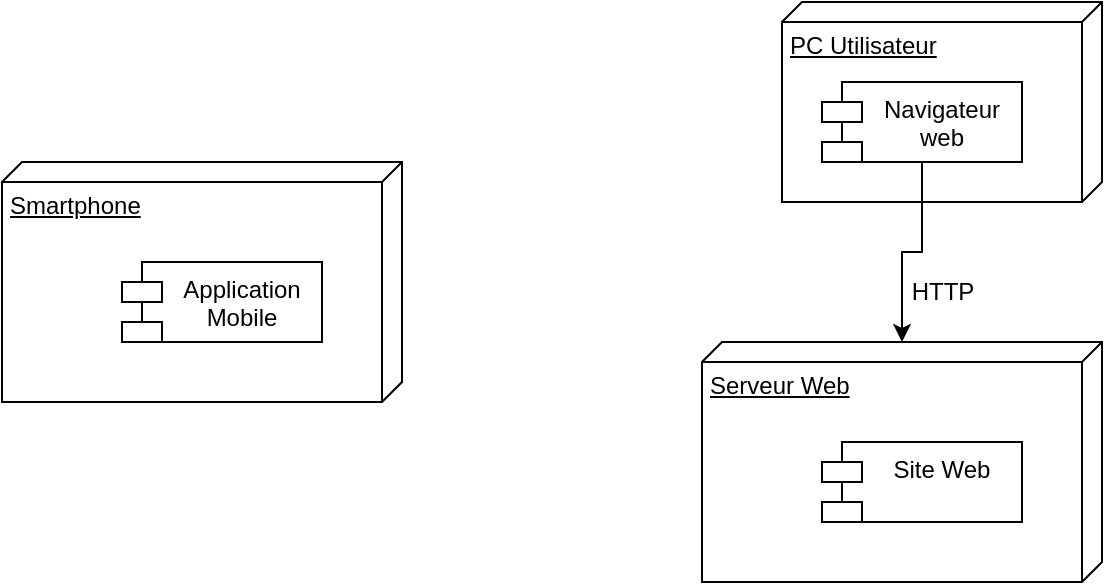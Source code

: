 <mxfile version="21.5.0" type="google">
  <diagram name="Page-1" id="ul9HzATKlbqBeQQZgFfF">
    <mxGraphModel dx="756" dy="440" grid="1" gridSize="10" guides="1" tooltips="1" connect="1" arrows="1" fold="1" page="1" pageScale="1" pageWidth="827" pageHeight="1169" math="0" shadow="0">
      <root>
        <mxCell id="0" />
        <mxCell id="1" parent="0" />
        <mxCell id="S0FPKEkwvxTzM2rvQ-IX-4" value="" style="group" vertex="1" connectable="0" parent="1">
          <mxGeometry x="500" y="210" width="200" height="120" as="geometry" />
        </mxCell>
        <mxCell id="S0FPKEkwvxTzM2rvQ-IX-1" value="Serveur Web" style="verticalAlign=top;align=left;spacingTop=8;spacingLeft=2;spacingRight=12;shape=cube;size=10;direction=south;fontStyle=4;html=1;whiteSpace=wrap;" vertex="1" parent="S0FPKEkwvxTzM2rvQ-IX-4">
          <mxGeometry width="200" height="120" as="geometry" />
        </mxCell>
        <mxCell id="S0FPKEkwvxTzM2rvQ-IX-2" value="Site Web" style="shape=module;align=left;spacingLeft=20;align=center;verticalAlign=top;whiteSpace=wrap;html=1;" vertex="1" parent="S0FPKEkwvxTzM2rvQ-IX-4">
          <mxGeometry x="60" y="50" width="100" height="40" as="geometry" />
        </mxCell>
        <mxCell id="S0FPKEkwvxTzM2rvQ-IX-3" style="edgeStyle=orthogonalEdgeStyle;rounded=0;orthogonalLoop=1;jettySize=auto;html=1;exitX=0.5;exitY=1;exitDx=0;exitDy=0;" edge="1" parent="S0FPKEkwvxTzM2rvQ-IX-4" source="S0FPKEkwvxTzM2rvQ-IX-2" target="S0FPKEkwvxTzM2rvQ-IX-2">
          <mxGeometry relative="1" as="geometry" />
        </mxCell>
        <mxCell id="S0FPKEkwvxTzM2rvQ-IX-5" value="" style="group" vertex="1" connectable="0" parent="1">
          <mxGeometry x="150" y="120" width="200" height="120" as="geometry" />
        </mxCell>
        <mxCell id="S0FPKEkwvxTzM2rvQ-IX-6" value="Smartphone" style="verticalAlign=top;align=left;spacingTop=8;spacingLeft=2;spacingRight=12;shape=cube;size=10;direction=south;fontStyle=4;html=1;whiteSpace=wrap;" vertex="1" parent="S0FPKEkwvxTzM2rvQ-IX-5">
          <mxGeometry width="200" height="120" as="geometry" />
        </mxCell>
        <mxCell id="S0FPKEkwvxTzM2rvQ-IX-7" value="Application Mobile" style="shape=module;align=left;spacingLeft=20;align=center;verticalAlign=top;whiteSpace=wrap;html=1;" vertex="1" parent="S0FPKEkwvxTzM2rvQ-IX-5">
          <mxGeometry x="60" y="50" width="100" height="40" as="geometry" />
        </mxCell>
        <mxCell id="S0FPKEkwvxTzM2rvQ-IX-8" style="edgeStyle=orthogonalEdgeStyle;rounded=0;orthogonalLoop=1;jettySize=auto;html=1;exitX=0.5;exitY=1;exitDx=0;exitDy=0;" edge="1" parent="S0FPKEkwvxTzM2rvQ-IX-5" source="S0FPKEkwvxTzM2rvQ-IX-7" target="S0FPKEkwvxTzM2rvQ-IX-7">
          <mxGeometry relative="1" as="geometry" />
        </mxCell>
        <mxCell id="S0FPKEkwvxTzM2rvQ-IX-20" value="" style="group" vertex="1" connectable="0" parent="1">
          <mxGeometry x="540" y="40" width="160" height="100" as="geometry" />
        </mxCell>
        <mxCell id="S0FPKEkwvxTzM2rvQ-IX-18" value="PC Utilisateur" style="verticalAlign=top;align=left;spacingTop=8;spacingLeft=2;spacingRight=12;shape=cube;size=10;direction=south;fontStyle=4;html=1;whiteSpace=wrap;" vertex="1" parent="S0FPKEkwvxTzM2rvQ-IX-20">
          <mxGeometry width="160" height="100" as="geometry" />
        </mxCell>
        <mxCell id="S0FPKEkwvxTzM2rvQ-IX-19" value="Navigateur web" style="shape=module;align=left;spacingLeft=20;align=center;verticalAlign=top;whiteSpace=wrap;html=1;" vertex="1" parent="S0FPKEkwvxTzM2rvQ-IX-20">
          <mxGeometry x="20" y="40" width="100" height="40" as="geometry" />
        </mxCell>
        <mxCell id="S0FPKEkwvxTzM2rvQ-IX-22" style="edgeStyle=orthogonalEdgeStyle;rounded=0;orthogonalLoop=1;jettySize=auto;html=1;exitX=0.5;exitY=1;exitDx=0;exitDy=0;" edge="1" parent="1" source="S0FPKEkwvxTzM2rvQ-IX-19" target="S0FPKEkwvxTzM2rvQ-IX-1">
          <mxGeometry relative="1" as="geometry" />
        </mxCell>
        <mxCell id="S0FPKEkwvxTzM2rvQ-IX-23" value="HTTP" style="text;html=1;align=center;verticalAlign=middle;resizable=0;points=[];autosize=1;strokeColor=none;fillColor=none;" vertex="1" parent="1">
          <mxGeometry x="595" y="170" width="50" height="30" as="geometry" />
        </mxCell>
      </root>
    </mxGraphModel>
  </diagram>
</mxfile>
